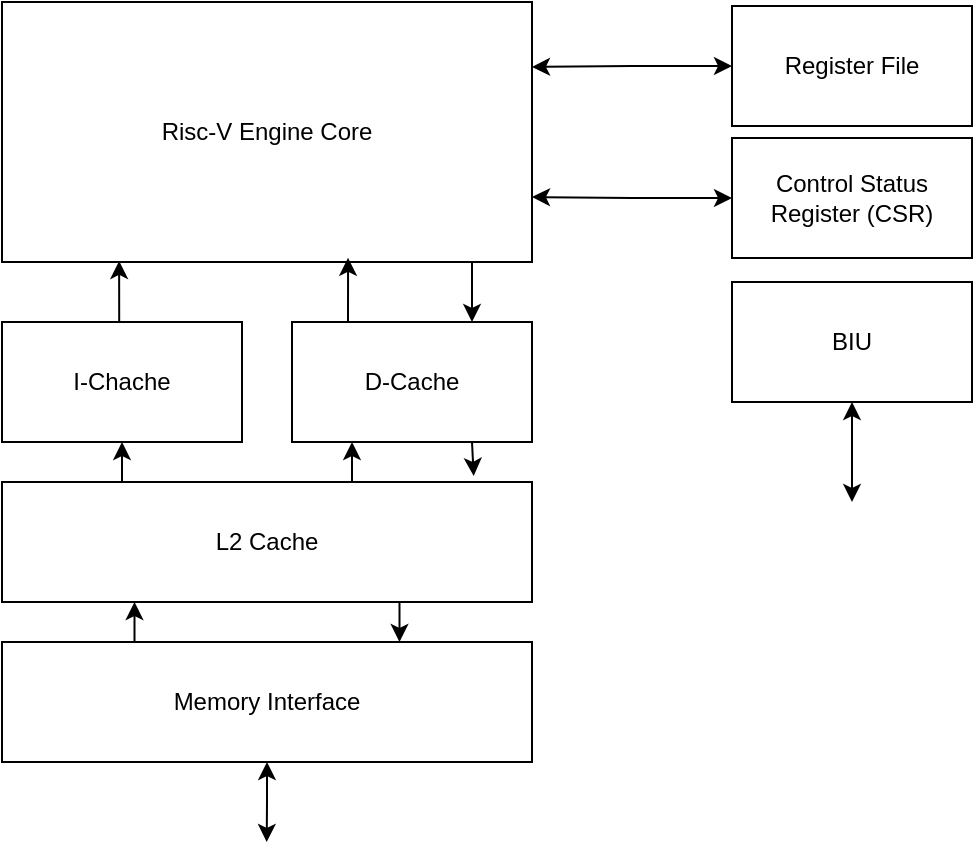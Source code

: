 <mxfile version="26.1.0">
  <diagram name="Página-1" id="FbN4m19xgx04GN71xB3N">
    <mxGraphModel dx="925" dy="505" grid="1" gridSize="10" guides="1" tooltips="1" connect="1" arrows="1" fold="1" page="1" pageScale="1" pageWidth="1169" pageHeight="827" math="0" shadow="0">
      <root>
        <mxCell id="0" />
        <mxCell id="1" parent="0" />
        <mxCell id="P32a4rSaQh2Tj805t93p-17" style="edgeStyle=orthogonalEdgeStyle;rounded=0;orthogonalLoop=1;jettySize=auto;html=1;exitX=0.75;exitY=1;exitDx=0;exitDy=0;entryX=0.75;entryY=0;entryDx=0;entryDy=0;" edge="1" parent="1" source="P32a4rSaQh2Tj805t93p-1" target="P32a4rSaQh2Tj805t93p-6">
          <mxGeometry relative="1" as="geometry">
            <Array as="points">
              <mxPoint x="540" y="230" />
            </Array>
          </mxGeometry>
        </mxCell>
        <mxCell id="P32a4rSaQh2Tj805t93p-1" value="Risc-V Engine Core" style="whiteSpace=wrap;html=1;" vertex="1" parent="1">
          <mxGeometry x="305" y="100" width="265" height="130" as="geometry" />
        </mxCell>
        <mxCell id="P32a4rSaQh2Tj805t93p-11" style="edgeStyle=orthogonalEdgeStyle;rounded=0;orthogonalLoop=1;jettySize=auto;html=1;exitX=0;exitY=0.5;exitDx=0;exitDy=0;entryX=1;entryY=0.25;entryDx=0;entryDy=0;startArrow=classic;startFill=1;" edge="1" parent="1" source="P32a4rSaQh2Tj805t93p-2" target="P32a4rSaQh2Tj805t93p-1">
          <mxGeometry relative="1" as="geometry" />
        </mxCell>
        <mxCell id="P32a4rSaQh2Tj805t93p-2" value="Register File" style="whiteSpace=wrap;html=1;" vertex="1" parent="1">
          <mxGeometry x="670" y="102" width="120" height="60" as="geometry" />
        </mxCell>
        <mxCell id="P32a4rSaQh2Tj805t93p-12" style="edgeStyle=orthogonalEdgeStyle;rounded=0;orthogonalLoop=1;jettySize=auto;html=1;entryX=1;entryY=0.75;entryDx=0;entryDy=0;startArrow=classic;startFill=1;" edge="1" parent="1" source="P32a4rSaQh2Tj805t93p-3" target="P32a4rSaQh2Tj805t93p-1">
          <mxGeometry relative="1" as="geometry" />
        </mxCell>
        <mxCell id="P32a4rSaQh2Tj805t93p-3" value="Control Status Register (CSR)" style="whiteSpace=wrap;html=1;" vertex="1" parent="1">
          <mxGeometry x="670" y="168" width="120" height="60" as="geometry" />
        </mxCell>
        <mxCell id="P32a4rSaQh2Tj805t93p-6" value="D-Cache" style="whiteSpace=wrap;html=1;" vertex="1" parent="1">
          <mxGeometry x="450" y="260" width="120" height="60" as="geometry" />
        </mxCell>
        <mxCell id="P32a4rSaQh2Tj805t93p-7" value="I-Chache" style="whiteSpace=wrap;html=1;" vertex="1" parent="1">
          <mxGeometry x="305" y="260" width="120" height="60" as="geometry" />
        </mxCell>
        <mxCell id="P32a4rSaQh2Tj805t93p-18" style="edgeStyle=orthogonalEdgeStyle;rounded=0;orthogonalLoop=1;jettySize=auto;html=1;exitX=0.25;exitY=0;exitDx=0;exitDy=0;entryX=0.5;entryY=1;entryDx=0;entryDy=0;" edge="1" parent="1" source="P32a4rSaQh2Tj805t93p-8" target="P32a4rSaQh2Tj805t93p-7">
          <mxGeometry relative="1" as="geometry" />
        </mxCell>
        <mxCell id="P32a4rSaQh2Tj805t93p-21" style="edgeStyle=orthogonalEdgeStyle;rounded=0;orthogonalLoop=1;jettySize=auto;html=1;exitX=0.75;exitY=0;exitDx=0;exitDy=0;entryX=0.25;entryY=1;entryDx=0;entryDy=0;" edge="1" parent="1" source="P32a4rSaQh2Tj805t93p-8" target="P32a4rSaQh2Tj805t93p-6">
          <mxGeometry relative="1" as="geometry" />
        </mxCell>
        <mxCell id="P32a4rSaQh2Tj805t93p-23" style="edgeStyle=orthogonalEdgeStyle;rounded=0;orthogonalLoop=1;jettySize=auto;html=1;exitX=0.75;exitY=1;exitDx=0;exitDy=0;entryX=0.75;entryY=0;entryDx=0;entryDy=0;" edge="1" parent="1" source="P32a4rSaQh2Tj805t93p-8" target="P32a4rSaQh2Tj805t93p-9">
          <mxGeometry relative="1" as="geometry" />
        </mxCell>
        <mxCell id="P32a4rSaQh2Tj805t93p-8" value="L2 Cache" style="whiteSpace=wrap;html=1;" vertex="1" parent="1">
          <mxGeometry x="305" y="340" width="265" height="60" as="geometry" />
        </mxCell>
        <mxCell id="P32a4rSaQh2Tj805t93p-22" style="edgeStyle=orthogonalEdgeStyle;rounded=0;orthogonalLoop=1;jettySize=auto;html=1;exitX=0.25;exitY=0;exitDx=0;exitDy=0;entryX=0.25;entryY=1;entryDx=0;entryDy=0;" edge="1" parent="1" source="P32a4rSaQh2Tj805t93p-9" target="P32a4rSaQh2Tj805t93p-8">
          <mxGeometry relative="1" as="geometry" />
        </mxCell>
        <mxCell id="P32a4rSaQh2Tj805t93p-24" style="edgeStyle=orthogonalEdgeStyle;rounded=0;orthogonalLoop=1;jettySize=auto;html=1;exitX=0.5;exitY=1;exitDx=0;exitDy=0;startArrow=classic;startFill=1;" edge="1" parent="1" source="P32a4rSaQh2Tj805t93p-9">
          <mxGeometry relative="1" as="geometry">
            <mxPoint x="437.353" y="520" as="targetPoint" />
          </mxGeometry>
        </mxCell>
        <mxCell id="P32a4rSaQh2Tj805t93p-9" value="Memory Interface" style="whiteSpace=wrap;html=1;" vertex="1" parent="1">
          <mxGeometry x="305" y="420" width="265" height="60" as="geometry" />
        </mxCell>
        <mxCell id="P32a4rSaQh2Tj805t93p-13" style="edgeStyle=orthogonalEdgeStyle;rounded=0;orthogonalLoop=1;jettySize=auto;html=1;startArrow=classic;startFill=1;" edge="1" parent="1" source="P32a4rSaQh2Tj805t93p-10">
          <mxGeometry relative="1" as="geometry">
            <mxPoint x="730" y="350" as="targetPoint" />
          </mxGeometry>
        </mxCell>
        <mxCell id="P32a4rSaQh2Tj805t93p-10" value="BIU" style="whiteSpace=wrap;html=1;" vertex="1" parent="1">
          <mxGeometry x="670" y="240" width="120" height="60" as="geometry" />
        </mxCell>
        <mxCell id="P32a4rSaQh2Tj805t93p-15" style="edgeStyle=orthogonalEdgeStyle;rounded=0;orthogonalLoop=1;jettySize=auto;html=1;exitX=0.5;exitY=0;exitDx=0;exitDy=0;entryX=0.221;entryY=0.996;entryDx=0;entryDy=0;entryPerimeter=0;" edge="1" parent="1" source="P32a4rSaQh2Tj805t93p-7" target="P32a4rSaQh2Tj805t93p-1">
          <mxGeometry relative="1" as="geometry" />
        </mxCell>
        <mxCell id="P32a4rSaQh2Tj805t93p-16" style="edgeStyle=orthogonalEdgeStyle;rounded=0;orthogonalLoop=1;jettySize=auto;html=1;exitX=0.25;exitY=0;exitDx=0;exitDy=0;entryX=0.653;entryY=0.984;entryDx=0;entryDy=0;entryPerimeter=0;" edge="1" parent="1" source="P32a4rSaQh2Tj805t93p-6" target="P32a4rSaQh2Tj805t93p-1">
          <mxGeometry relative="1" as="geometry" />
        </mxCell>
        <mxCell id="P32a4rSaQh2Tj805t93p-20" style="edgeStyle=orthogonalEdgeStyle;rounded=0;orthogonalLoop=1;jettySize=auto;html=1;exitX=0.75;exitY=1;exitDx=0;exitDy=0;entryX=0.89;entryY=-0.051;entryDx=0;entryDy=0;entryPerimeter=0;" edge="1" parent="1" source="P32a4rSaQh2Tj805t93p-6" target="P32a4rSaQh2Tj805t93p-8">
          <mxGeometry relative="1" as="geometry" />
        </mxCell>
      </root>
    </mxGraphModel>
  </diagram>
</mxfile>
